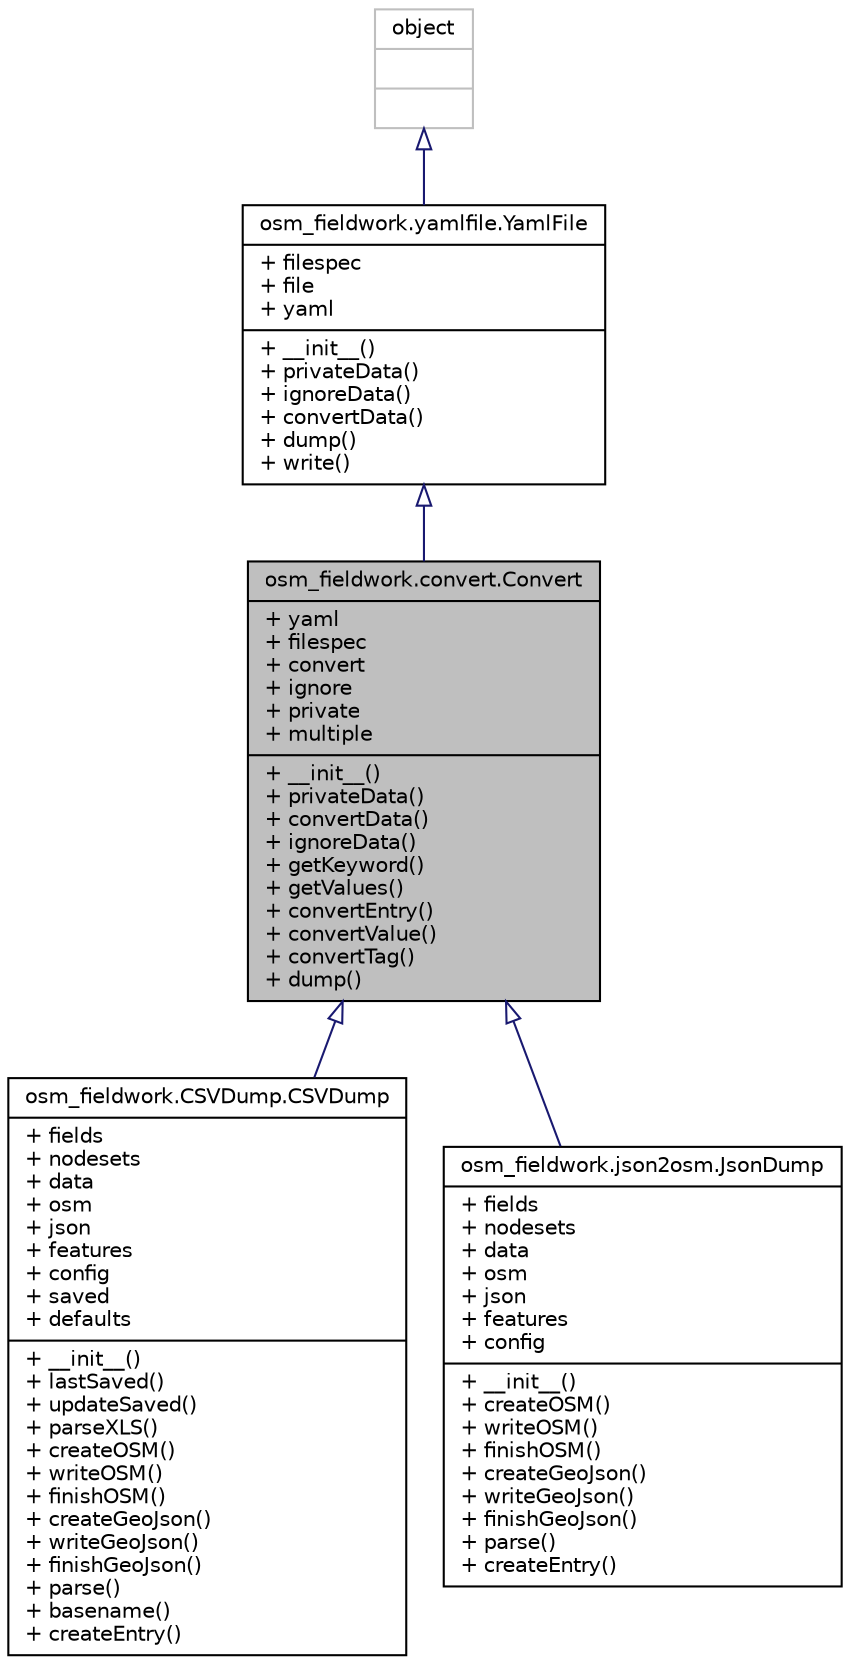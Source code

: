 digraph "osm_fieldwork.convert.Convert"
{
 // LATEX_PDF_SIZE
  edge [fontname="Helvetica",fontsize="10",labelfontname="Helvetica",labelfontsize="10"];
  node [fontname="Helvetica",fontsize="10",shape=record];
  Node1 [label="{osm_fieldwork.convert.Convert\n|+ yaml\l+ filespec\l+ convert\l+ ignore\l+ private\l+ multiple\l|+ __init__()\l+ privateData()\l+ convertData()\l+ ignoreData()\l+ getKeyword()\l+ getValues()\l+ convertEntry()\l+ convertValue()\l+ convertTag()\l+ dump()\l}",height=0.2,width=0.4,color="black", fillcolor="grey75", style="filled", fontcolor="black",tooltip=" "];
  Node2 -> Node1 [dir="back",color="midnightblue",fontsize="10",style="solid",arrowtail="onormal",fontname="Helvetica"];
  Node2 [label="{osm_fieldwork.yamlfile.YamlFile\n|+ filespec\l+ file\l+ yaml\l|+ __init__()\l+ privateData()\l+ ignoreData()\l+ convertData()\l+ dump()\l+ write()\l}",height=0.2,width=0.4,color="black", fillcolor="white", style="filled",URL="$classosm__fieldwork_1_1yamlfile_1_1YamlFile.html",tooltip=" "];
  Node3 -> Node2 [dir="back",color="midnightblue",fontsize="10",style="solid",arrowtail="onormal",fontname="Helvetica"];
  Node3 [label="{object\n||}",height=0.2,width=0.4,color="grey75", fillcolor="white", style="filled",tooltip=" "];
  Node1 -> Node4 [dir="back",color="midnightblue",fontsize="10",style="solid",arrowtail="onormal",fontname="Helvetica"];
  Node4 [label="{osm_fieldwork.CSVDump.CSVDump\n|+ fields\l+ nodesets\l+ data\l+ osm\l+ json\l+ features\l+ config\l+ saved\l+ defaults\l|+ __init__()\l+ lastSaved()\l+ updateSaved()\l+ parseXLS()\l+ createOSM()\l+ writeOSM()\l+ finishOSM()\l+ createGeoJson()\l+ writeGeoJson()\l+ finishGeoJson()\l+ parse()\l+ basename()\l+ createEntry()\l}",height=0.2,width=0.4,color="black", fillcolor="white", style="filled",URL="$classosm__fieldwork_1_1CSVDump_1_1CSVDump.html",tooltip=" "];
  Node1 -> Node5 [dir="back",color="midnightblue",fontsize="10",style="solid",arrowtail="onormal",fontname="Helvetica"];
  Node5 [label="{osm_fieldwork.json2osm.JsonDump\n|+ fields\l+ nodesets\l+ data\l+ osm\l+ json\l+ features\l+ config\l|+ __init__()\l+ createOSM()\l+ writeOSM()\l+ finishOSM()\l+ createGeoJson()\l+ writeGeoJson()\l+ finishGeoJson()\l+ parse()\l+ createEntry()\l}",height=0.2,width=0.4,color="black", fillcolor="white", style="filled",URL="$classosm__fieldwork_1_1json2osm_1_1JsonDump.html",tooltip=" "];
}
